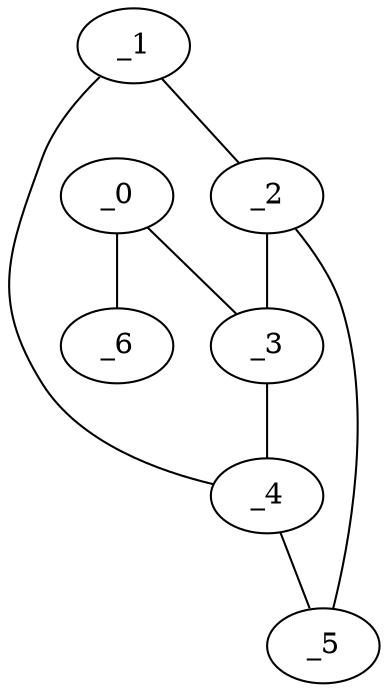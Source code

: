 graph EP1_0037 {
	_0	 [x="2.24",
		y="2.75"];
	_3	 [x="0.81963",
		y="2.83834"];
	_0 -- _3;
	_6	 [x="1.78139",
		y="0.624477"];
	_0 -- _6;
	_1	 [x="2.23073",
		y="0.672187"];
	_2	 [x="0.977309",
		y="0.872977"];
	_1 -- _2;
	_4	 [x="0.884103",
		y="2.13625"];
	_1 -- _4;
	_2 -- _3;
	_5	 [x="1.88751",
		y="1.57947"];
	_2 -- _5;
	_3 -- _4;
	_4 -- _5;
}

